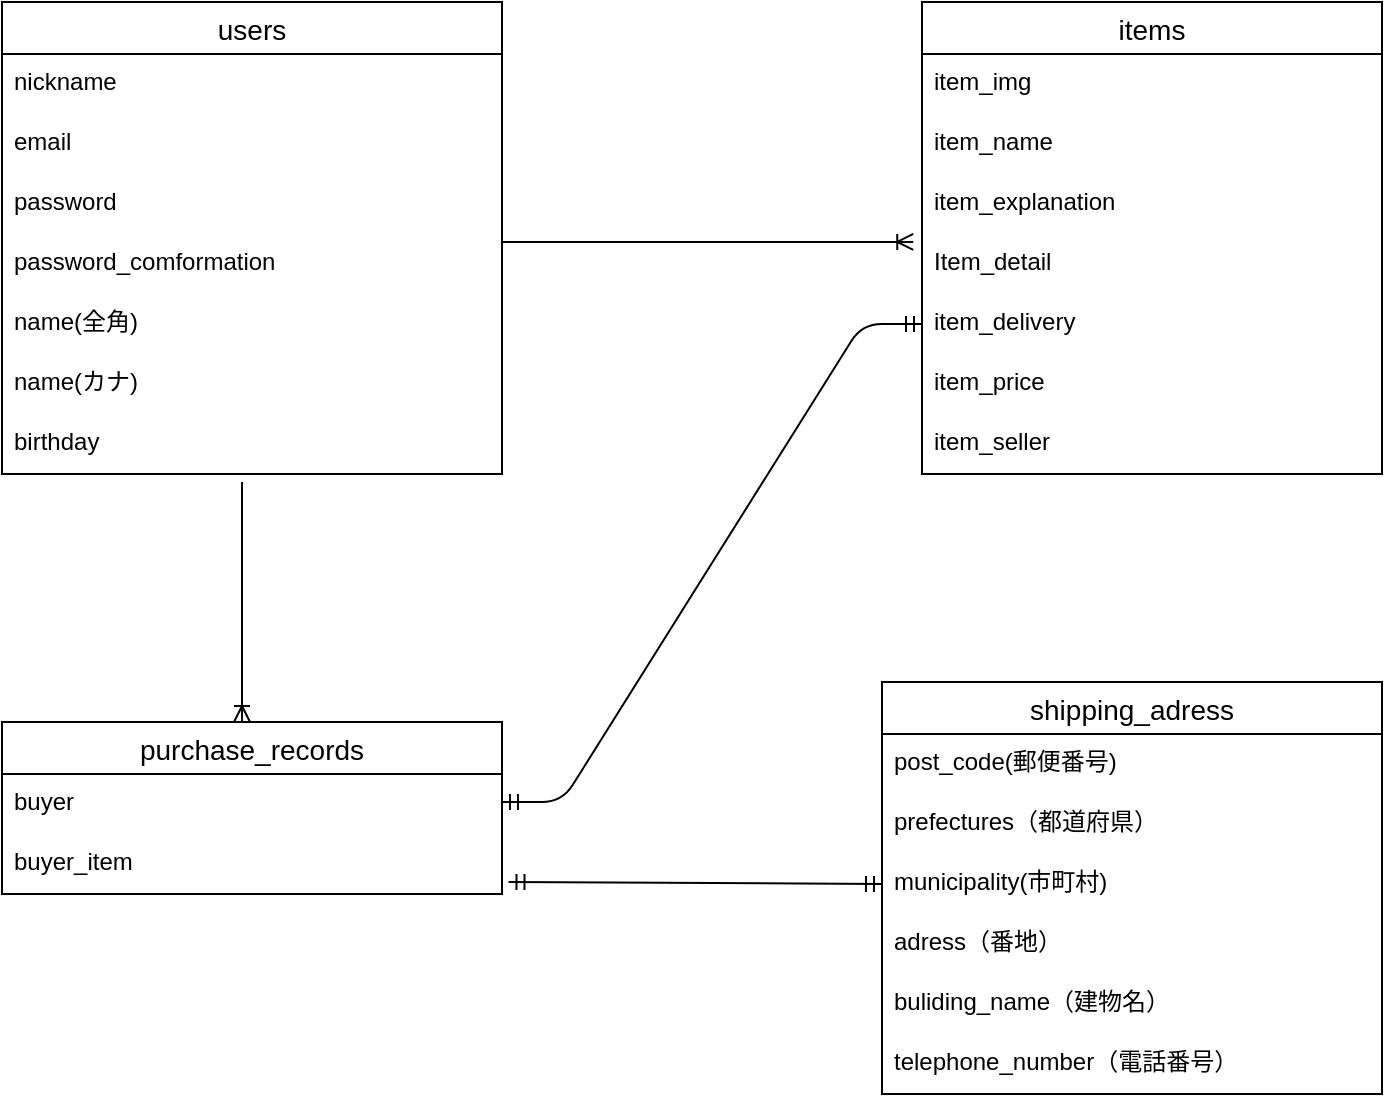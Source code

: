 <mxfile>
    <diagram id="FImIAmwFVnB-ygJ9KSYq" name="ページ1">
        <mxGraphModel dx="862" dy="563" grid="1" gridSize="10" guides="1" tooltips="1" connect="1" arrows="1" fold="1" page="1" pageScale="1" pageWidth="827" pageHeight="1169" math="0" shadow="0">
            <root>
                <mxCell id="0"/>
                <mxCell id="1" parent="0"/>
                <mxCell id="tPwfLVKmn3BRr_RewJKb-1" value="users" style="swimlane;fontStyle=0;childLayout=stackLayout;horizontal=1;startSize=26;horizontalStack=0;resizeParent=1;resizeParentMax=0;resizeLast=0;collapsible=1;marginBottom=0;align=center;fontSize=14;" parent="1" vertex="1">
                    <mxGeometry x="40" y="40" width="250" height="236" as="geometry"/>
                </mxCell>
                <mxCell id="tPwfLVKmn3BRr_RewJKb-2" value="nickname&#10;" style="text;strokeColor=none;fillColor=none;spacingLeft=4;spacingRight=4;overflow=hidden;rotatable=0;points=[[0,0.5],[1,0.5]];portConstraint=eastwest;fontSize=12;" parent="tPwfLVKmn3BRr_RewJKb-1" vertex="1">
                    <mxGeometry y="26" width="250" height="30" as="geometry"/>
                </mxCell>
                <mxCell id="tPwfLVKmn3BRr_RewJKb-3" value="email" style="text;strokeColor=none;fillColor=none;spacingLeft=4;spacingRight=4;overflow=hidden;rotatable=0;points=[[0,0.5],[1,0.5]];portConstraint=eastwest;fontSize=12;" parent="tPwfLVKmn3BRr_RewJKb-1" vertex="1">
                    <mxGeometry y="56" width="250" height="30" as="geometry"/>
                </mxCell>
                <mxCell id="tPwfLVKmn3BRr_RewJKb-4" value="password" style="text;strokeColor=none;fillColor=none;spacingLeft=4;spacingRight=4;overflow=hidden;rotatable=0;points=[[0,0.5],[1,0.5]];portConstraint=eastwest;fontSize=12;" parent="tPwfLVKmn3BRr_RewJKb-1" vertex="1">
                    <mxGeometry y="86" width="250" height="30" as="geometry"/>
                </mxCell>
                <mxCell id="tPwfLVKmn3BRr_RewJKb-6" value="password_comformation" style="text;strokeColor=none;fillColor=none;spacingLeft=4;spacingRight=4;overflow=hidden;rotatable=0;points=[[0,0.5],[1,0.5]];portConstraint=eastwest;fontSize=12;" parent="tPwfLVKmn3BRr_RewJKb-1" vertex="1">
                    <mxGeometry y="116" width="250" height="30" as="geometry"/>
                </mxCell>
                <mxCell id="tPwfLVKmn3BRr_RewJKb-5" value="name(全角)" style="text;strokeColor=none;fillColor=none;spacingLeft=4;spacingRight=4;overflow=hidden;rotatable=0;points=[[0,0.5],[1,0.5]];portConstraint=eastwest;fontSize=12;" parent="tPwfLVKmn3BRr_RewJKb-1" vertex="1">
                    <mxGeometry y="146" width="250" height="30" as="geometry"/>
                </mxCell>
                <mxCell id="tPwfLVKmn3BRr_RewJKb-8" value="name(カナ)" style="text;strokeColor=none;fillColor=none;spacingLeft=4;spacingRight=4;overflow=hidden;rotatable=0;points=[[0,0.5],[1,0.5]];portConstraint=eastwest;fontSize=12;" parent="tPwfLVKmn3BRr_RewJKb-1" vertex="1">
                    <mxGeometry y="176" width="250" height="30" as="geometry"/>
                </mxCell>
                <mxCell id="tPwfLVKmn3BRr_RewJKb-7" value="birthday" style="text;strokeColor=none;fillColor=none;spacingLeft=4;spacingRight=4;overflow=hidden;rotatable=0;points=[[0,0.5],[1,0.5]];portConstraint=eastwest;fontSize=12;" parent="tPwfLVKmn3BRr_RewJKb-1" vertex="1">
                    <mxGeometry y="206" width="250" height="30" as="geometry"/>
                </mxCell>
                <mxCell id="tPwfLVKmn3BRr_RewJKb-9" value="items" style="swimlane;fontStyle=0;childLayout=stackLayout;horizontal=1;startSize=26;horizontalStack=0;resizeParent=1;resizeParentMax=0;resizeLast=0;collapsible=1;marginBottom=0;align=center;fontSize=14;" parent="1" vertex="1">
                    <mxGeometry x="500" y="40" width="230" height="236" as="geometry"/>
                </mxCell>
                <mxCell id="tPwfLVKmn3BRr_RewJKb-10" value="item_img" style="text;spacingLeft=4;spacingRight=4;overflow=hidden;rotatable=0;points=[[0,0.5],[1,0.5]];portConstraint=eastwest;fontSize=12;" parent="tPwfLVKmn3BRr_RewJKb-9" vertex="1">
                    <mxGeometry y="26" width="230" height="30" as="geometry"/>
                </mxCell>
                <mxCell id="tPwfLVKmn3BRr_RewJKb-11" value="item_name" style="text;strokeColor=none;fillColor=none;spacingLeft=4;spacingRight=4;overflow=hidden;rotatable=0;points=[[0,0.5],[1,0.5]];portConstraint=eastwest;fontSize=12;" parent="tPwfLVKmn3BRr_RewJKb-9" vertex="1">
                    <mxGeometry y="56" width="230" height="30" as="geometry"/>
                </mxCell>
                <mxCell id="tPwfLVKmn3BRr_RewJKb-12" value="item_explanation&#10;" style="text;strokeColor=none;fillColor=none;spacingLeft=4;spacingRight=4;overflow=hidden;rotatable=0;points=[[0,0.5],[1,0.5]];portConstraint=eastwest;fontSize=12;" parent="tPwfLVKmn3BRr_RewJKb-9" vertex="1">
                    <mxGeometry y="86" width="230" height="30" as="geometry"/>
                </mxCell>
                <mxCell id="2" value="Item_detail" style="text;strokeColor=none;fillColor=none;spacingLeft=4;spacingRight=4;overflow=hidden;rotatable=0;points=[[0,0.5],[1,0.5]];portConstraint=eastwest;fontSize=12;" vertex="1" parent="tPwfLVKmn3BRr_RewJKb-9">
                    <mxGeometry y="116" width="230" height="30" as="geometry"/>
                </mxCell>
                <mxCell id="3" value="item_delivery" style="text;strokeColor=none;fillColor=none;spacingLeft=4;spacingRight=4;overflow=hidden;rotatable=0;points=[[0,0.5],[1,0.5]];portConstraint=eastwest;fontSize=12;" vertex="1" parent="tPwfLVKmn3BRr_RewJKb-9">
                    <mxGeometry y="146" width="230" height="30" as="geometry"/>
                </mxCell>
                <mxCell id="4" value="item_price" style="text;strokeColor=none;fillColor=none;spacingLeft=4;spacingRight=4;overflow=hidden;rotatable=0;points=[[0,0.5],[1,0.5]];portConstraint=eastwest;fontSize=12;" vertex="1" parent="tPwfLVKmn3BRr_RewJKb-9">
                    <mxGeometry y="176" width="230" height="30" as="geometry"/>
                </mxCell>
                <mxCell id="19" value="item_seller" style="text;strokeColor=none;fillColor=none;spacingLeft=4;spacingRight=4;overflow=hidden;rotatable=0;points=[[0,0.5],[1,0.5]];portConstraint=eastwest;fontSize=12;" vertex="1" parent="tPwfLVKmn3BRr_RewJKb-9">
                    <mxGeometry y="206" width="230" height="30" as="geometry"/>
                </mxCell>
                <mxCell id="5" value="purchase_records" style="swimlane;fontStyle=0;childLayout=stackLayout;horizontal=1;startSize=26;horizontalStack=0;resizeParent=1;resizeParentMax=0;resizeLast=0;collapsible=1;marginBottom=0;align=center;fontSize=14;" vertex="1" parent="1">
                    <mxGeometry x="40" y="400" width="250" height="86" as="geometry"/>
                </mxCell>
                <mxCell id="6" value="buyer" style="text;strokeColor=none;fillColor=none;spacingLeft=4;spacingRight=4;overflow=hidden;rotatable=0;points=[[0,0.5],[1,0.5]];portConstraint=eastwest;fontSize=12;" vertex="1" parent="5">
                    <mxGeometry y="26" width="250" height="30" as="geometry"/>
                </mxCell>
                <mxCell id="20" value="buyer_item" style="text;strokeColor=none;fillColor=none;spacingLeft=4;spacingRight=4;overflow=hidden;rotatable=0;points=[[0,0.5],[1,0.5]];portConstraint=eastwest;fontSize=12;" vertex="1" parent="5">
                    <mxGeometry y="56" width="250" height="30" as="geometry"/>
                </mxCell>
                <mxCell id="14" value="shipping_adress" style="swimlane;fontStyle=0;childLayout=stackLayout;horizontal=1;startSize=26;horizontalStack=0;resizeParent=1;resizeParentMax=0;resizeLast=0;collapsible=1;marginBottom=0;align=center;fontSize=14;" vertex="1" parent="1">
                    <mxGeometry x="480" y="380" width="250" height="206" as="geometry"/>
                </mxCell>
                <mxCell id="15" value="post_code(郵便番号)" style="text;strokeColor=none;fillColor=none;spacingLeft=4;spacingRight=4;overflow=hidden;rotatable=0;points=[[0,0.5],[1,0.5]];portConstraint=eastwest;fontSize=12;" vertex="1" parent="14">
                    <mxGeometry y="26" width="250" height="30" as="geometry"/>
                </mxCell>
                <mxCell id="16" value="prefectures（都道府県）" style="text;strokeColor=none;fillColor=none;spacingLeft=4;spacingRight=4;overflow=hidden;rotatable=0;points=[[0,0.5],[1,0.5]];portConstraint=eastwest;fontSize=12;" vertex="1" parent="14">
                    <mxGeometry y="56" width="250" height="30" as="geometry"/>
                </mxCell>
                <mxCell id="17" value="municipality(市町村)" style="text;strokeColor=none;fillColor=none;spacingLeft=4;spacingRight=4;overflow=hidden;rotatable=0;points=[[0,0.5],[1,0.5]];portConstraint=eastwest;fontSize=12;" vertex="1" parent="14">
                    <mxGeometry y="86" width="250" height="30" as="geometry"/>
                </mxCell>
                <mxCell id="25" value="adress（番地）" style="text;strokeColor=none;fillColor=none;spacingLeft=4;spacingRight=4;overflow=hidden;rotatable=0;points=[[0,0.5],[1,0.5]];portConstraint=eastwest;fontSize=12;" vertex="1" parent="14">
                    <mxGeometry y="116" width="250" height="30" as="geometry"/>
                </mxCell>
                <mxCell id="26" value="buliding_name（建物名）" style="text;strokeColor=none;fillColor=none;spacingLeft=4;spacingRight=4;overflow=hidden;rotatable=0;points=[[0,0.5],[1,0.5]];portConstraint=eastwest;fontSize=12;" vertex="1" parent="14">
                    <mxGeometry y="146" width="250" height="30" as="geometry"/>
                </mxCell>
                <mxCell id="27" value="telephone_number（電話番号）" style="text;strokeColor=none;fillColor=none;spacingLeft=4;spacingRight=4;overflow=hidden;rotatable=0;points=[[0,0.5],[1,0.5]];portConstraint=eastwest;fontSize=12;" vertex="1" parent="14">
                    <mxGeometry y="176" width="250" height="30" as="geometry"/>
                </mxCell>
                <mxCell id="21" value="" style="fontSize=12;html=1;endArrow=ERoneToMany;entryX=-0.019;entryY=0.133;entryDx=0;entryDy=0;entryPerimeter=0;" edge="1" parent="1" target="2">
                    <mxGeometry width="100" height="100" relative="1" as="geometry">
                        <mxPoint x="290" y="160" as="sourcePoint"/>
                        <mxPoint x="390" y="60" as="targetPoint"/>
                    </mxGeometry>
                </mxCell>
                <mxCell id="22" value="" style="fontSize=12;html=1;endArrow=ERoneToMany;" edge="1" parent="1">
                    <mxGeometry width="100" height="100" relative="1" as="geometry">
                        <mxPoint x="160" y="280" as="sourcePoint"/>
                        <mxPoint x="160" y="400" as="targetPoint"/>
                    </mxGeometry>
                </mxCell>
                <mxCell id="23" value="" style="edgeStyle=entityRelationEdgeStyle;fontSize=12;html=1;endArrow=ERmandOne;startArrow=ERmandOne;entryX=0;entryY=0.5;entryDx=0;entryDy=0;" edge="1" parent="1" target="3">
                    <mxGeometry width="100" height="100" relative="1" as="geometry">
                        <mxPoint x="290" y="440" as="sourcePoint"/>
                        <mxPoint x="370" y="240" as="targetPoint"/>
                    </mxGeometry>
                </mxCell>
                <mxCell id="24" value="" style="fontSize=12;html=1;endArrow=ERmandOne;startArrow=ERmandOne;entryX=0;entryY=0.5;entryDx=0;entryDy=0;exitX=1.013;exitY=0.8;exitDx=0;exitDy=0;exitPerimeter=0;" edge="1" parent="1" source="20" target="17">
                    <mxGeometry width="100" height="100" relative="1" as="geometry">
                        <mxPoint x="270" y="340" as="sourcePoint"/>
                        <mxPoint x="370" y="240" as="targetPoint"/>
                    </mxGeometry>
                </mxCell>
            </root>
        </mxGraphModel>
    </diagram>
    <diagram id="jHzrHpXyLYcn9v8cKgGh" name="ページ2">
        <mxGraphModel dx="862" dy="563" grid="1" gridSize="10" guides="1" tooltips="1" connect="1" arrows="1" fold="1" page="1" pageScale="1" pageWidth="827" pageHeight="1169" math="0" shadow="0">
            <root>
                <mxCell id="0"/>
                <mxCell id="1" parent="0"/>
            </root>
        </mxGraphModel>
    </diagram>
</mxfile>